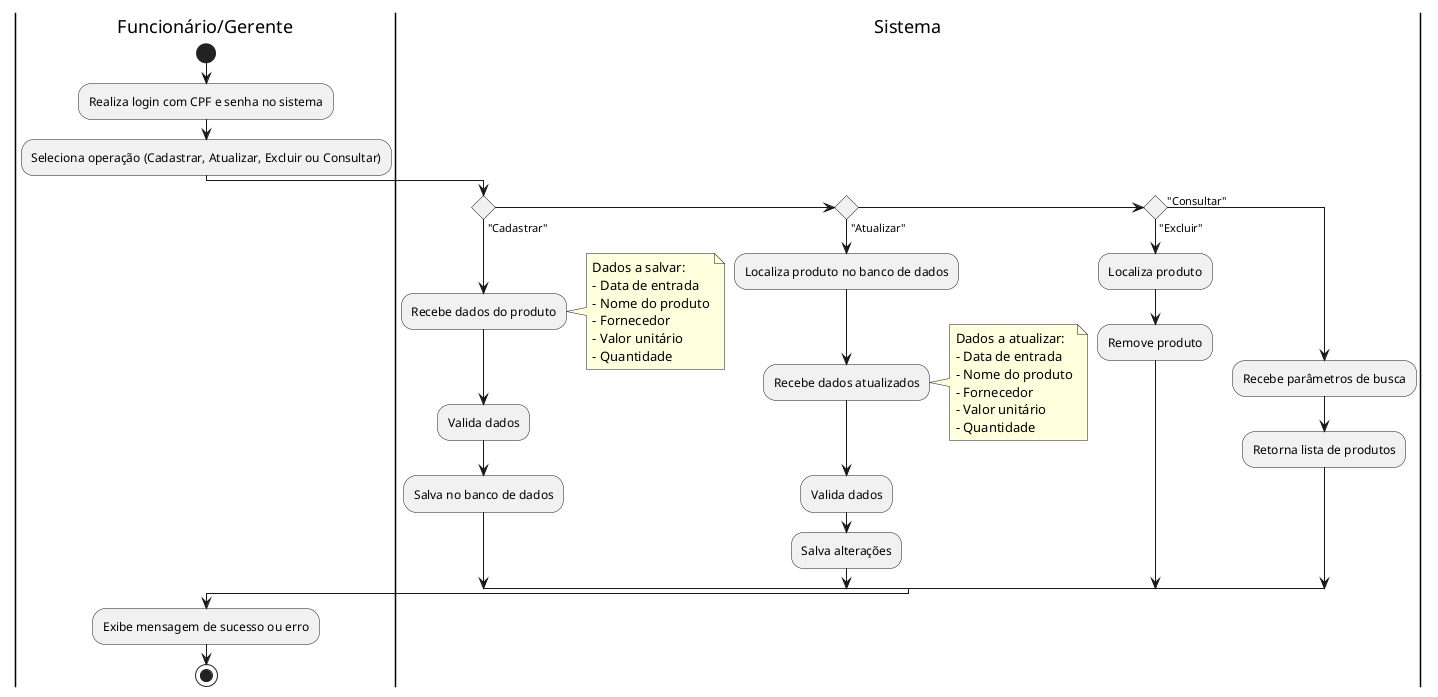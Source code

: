 @startuml
|Funcionário/Gerente|
start
:Realiza login com CPF e senha no sistema;
:Seleciona operação (Cadastrar, Atualizar, Excluir ou Consultar);

|Sistema|
if () then ("Cadastrar")
  :Recebe dados do produto;
  note right
    Dados a salvar:
    - Data de entrada
    - Nome do produto
    - Fornecedor
    - Valor unitário
    - Quantidade
  end note
  :Valida dados;
  :Salva no banco de dados;
else if () then ("Atualizar")
  :Localiza produto no banco de dados;
  :Recebe dados atualizados;
  note right
    Dados a atualizar:
    - Data de entrada
    - Nome do produto
    - Fornecedor
    - Valor unitário
    - Quantidade
  end note
  :Valida dados;
  :Salva alterações;
else if () then ("Excluir")
  :Localiza produto;
  :Remove produto;
else ("Consultar")
  :Recebe parâmetros de busca;
  :Retorna lista de produtos;
endif

|Funcionário/Gerente|
:Exibe mensagem de sucesso ou erro;
stop
@enduml
